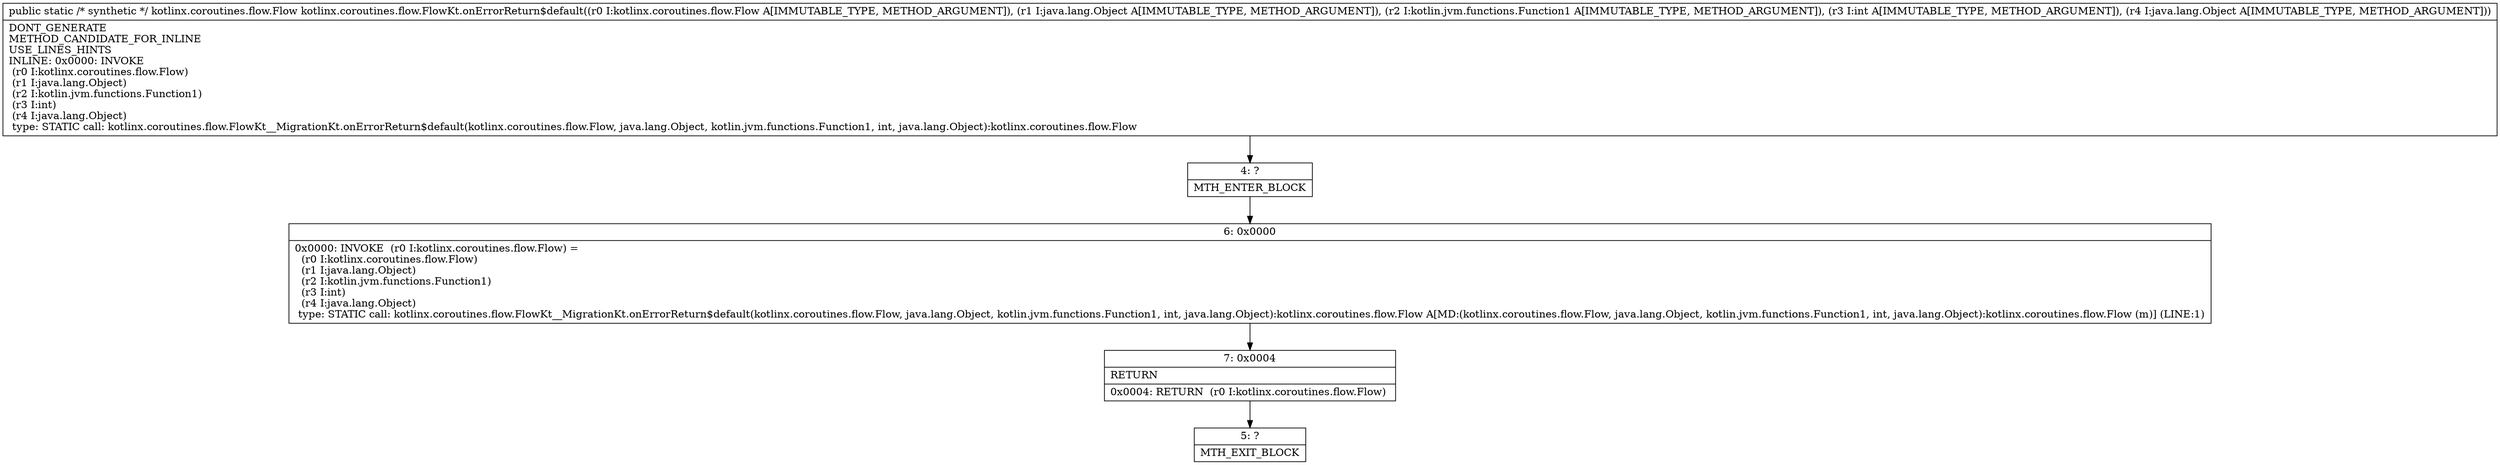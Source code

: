 digraph "CFG forkotlinx.coroutines.flow.FlowKt.onErrorReturn$default(Lkotlinx\/coroutines\/flow\/Flow;Ljava\/lang\/Object;Lkotlin\/jvm\/functions\/Function1;ILjava\/lang\/Object;)Lkotlinx\/coroutines\/flow\/Flow;" {
Node_4 [shape=record,label="{4\:\ ?|MTH_ENTER_BLOCK\l}"];
Node_6 [shape=record,label="{6\:\ 0x0000|0x0000: INVOKE  (r0 I:kotlinx.coroutines.flow.Flow) = \l  (r0 I:kotlinx.coroutines.flow.Flow)\l  (r1 I:java.lang.Object)\l  (r2 I:kotlin.jvm.functions.Function1)\l  (r3 I:int)\l  (r4 I:java.lang.Object)\l type: STATIC call: kotlinx.coroutines.flow.FlowKt__MigrationKt.onErrorReturn$default(kotlinx.coroutines.flow.Flow, java.lang.Object, kotlin.jvm.functions.Function1, int, java.lang.Object):kotlinx.coroutines.flow.Flow A[MD:(kotlinx.coroutines.flow.Flow, java.lang.Object, kotlin.jvm.functions.Function1, int, java.lang.Object):kotlinx.coroutines.flow.Flow (m)] (LINE:1)\l}"];
Node_7 [shape=record,label="{7\:\ 0x0004|RETURN\l|0x0004: RETURN  (r0 I:kotlinx.coroutines.flow.Flow) \l}"];
Node_5 [shape=record,label="{5\:\ ?|MTH_EXIT_BLOCK\l}"];
MethodNode[shape=record,label="{public static \/* synthetic *\/ kotlinx.coroutines.flow.Flow kotlinx.coroutines.flow.FlowKt.onErrorReturn$default((r0 I:kotlinx.coroutines.flow.Flow A[IMMUTABLE_TYPE, METHOD_ARGUMENT]), (r1 I:java.lang.Object A[IMMUTABLE_TYPE, METHOD_ARGUMENT]), (r2 I:kotlin.jvm.functions.Function1 A[IMMUTABLE_TYPE, METHOD_ARGUMENT]), (r3 I:int A[IMMUTABLE_TYPE, METHOD_ARGUMENT]), (r4 I:java.lang.Object A[IMMUTABLE_TYPE, METHOD_ARGUMENT]))  | DONT_GENERATE\lMETHOD_CANDIDATE_FOR_INLINE\lUSE_LINES_HINTS\lINLINE: 0x0000: INVOKE  \l  (r0 I:kotlinx.coroutines.flow.Flow)\l  (r1 I:java.lang.Object)\l  (r2 I:kotlin.jvm.functions.Function1)\l  (r3 I:int)\l  (r4 I:java.lang.Object)\l type: STATIC call: kotlinx.coroutines.flow.FlowKt__MigrationKt.onErrorReturn$default(kotlinx.coroutines.flow.Flow, java.lang.Object, kotlin.jvm.functions.Function1, int, java.lang.Object):kotlinx.coroutines.flow.Flow\l}"];
MethodNode -> Node_4;Node_4 -> Node_6;
Node_6 -> Node_7;
Node_7 -> Node_5;
}

